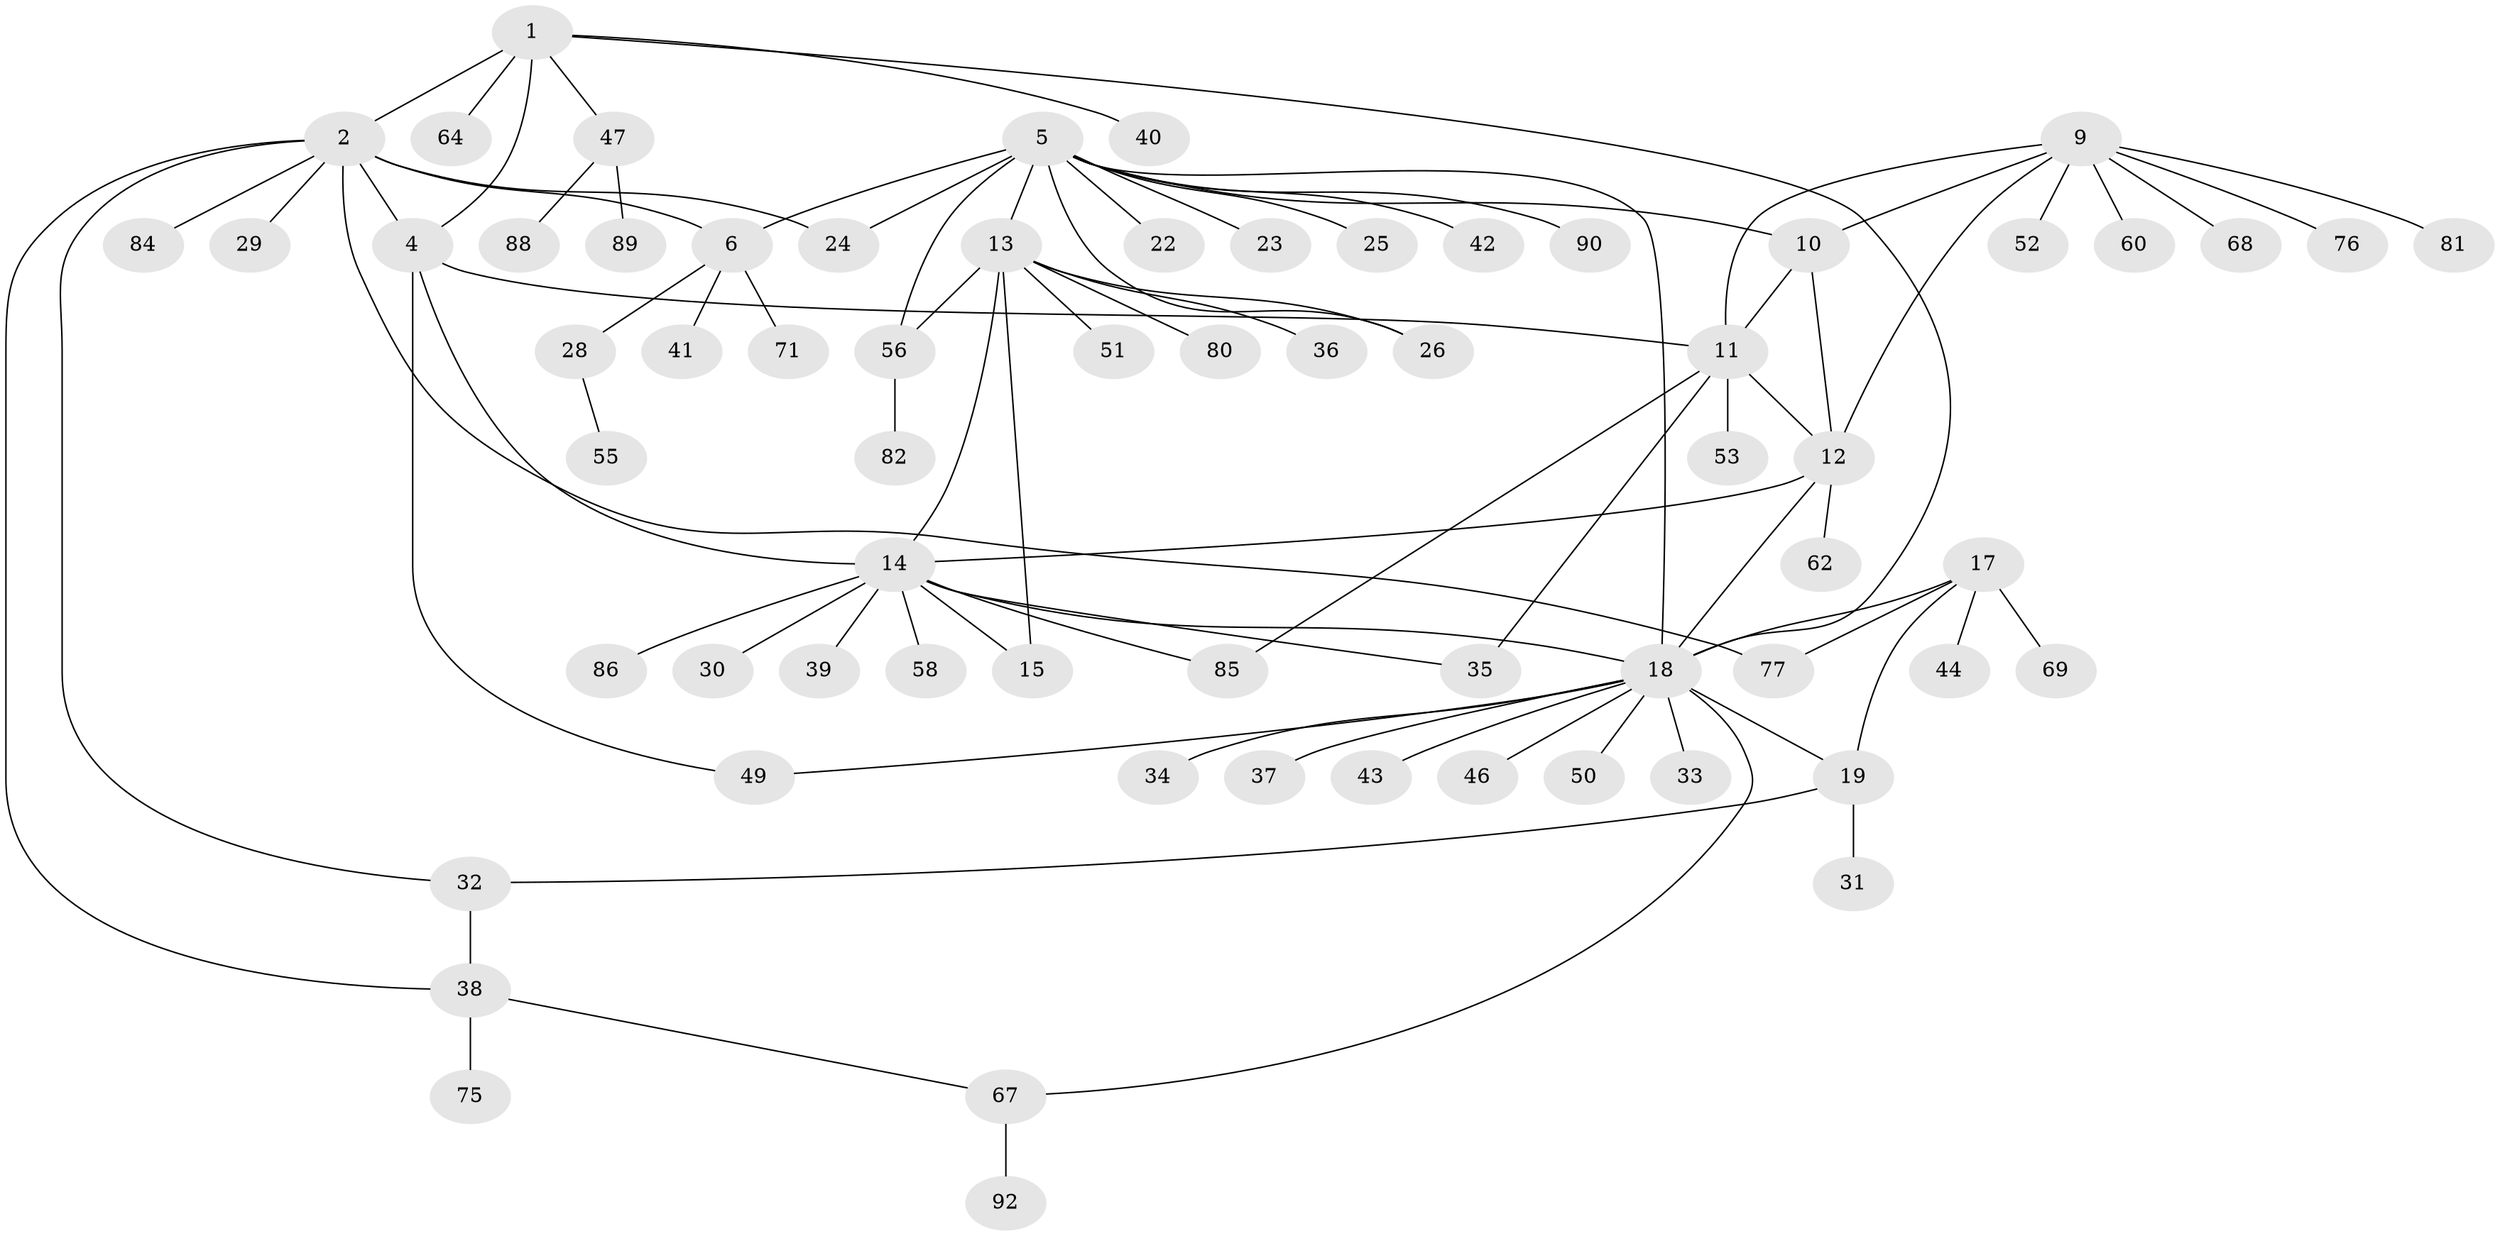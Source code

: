 // original degree distribution, {7: 0.05434782608695652, 6: 0.043478260869565216, 11: 0.010869565217391304, 4: 0.021739130434782608, 9: 0.043478260869565216, 8: 0.010869565217391304, 10: 0.010869565217391304, 3: 0.09782608695652174, 5: 0.010869565217391304, 2: 0.17391304347826086, 1: 0.5217391304347826}
// Generated by graph-tools (version 1.1) at 2025/11/02/27/25 16:11:31]
// undirected, 67 vertices, 88 edges
graph export_dot {
graph [start="1"]
  node [color=gray90,style=filled];
  1 [super="+27"];
  2 [super="+3"];
  4 [super="+79"];
  5 [super="+8"];
  6 [super="+7"];
  9 [super="+61"];
  10;
  11 [super="+83"];
  12 [super="+73"];
  13 [super="+21"];
  14 [super="+16"];
  15;
  17 [super="+59"];
  18 [super="+20"];
  19 [super="+48"];
  22;
  23;
  24 [super="+91"];
  25;
  26 [super="+57"];
  28 [super="+65"];
  29;
  30;
  31;
  32;
  33 [super="+45"];
  34;
  35 [super="+87"];
  36;
  37;
  38 [super="+66"];
  39;
  40;
  41;
  42;
  43;
  44;
  46;
  47 [super="+54"];
  49;
  50 [super="+72"];
  51;
  52;
  53;
  55;
  56 [super="+70"];
  58 [super="+63"];
  60;
  62;
  64;
  67 [super="+74"];
  68;
  69;
  71;
  75;
  76 [super="+78"];
  77;
  80;
  81;
  82;
  84;
  85;
  86;
  88;
  89;
  90;
  92;
  1 -- 2 [weight=2];
  1 -- 4;
  1 -- 18;
  1 -- 47;
  1 -- 64;
  1 -- 40;
  2 -- 4 [weight=2];
  2 -- 6;
  2 -- 32;
  2 -- 77;
  2 -- 84;
  2 -- 38;
  2 -- 29;
  2 -- 24;
  4 -- 11;
  4 -- 49;
  4 -- 14;
  5 -- 6 [weight=4];
  5 -- 13;
  5 -- 22;
  5 -- 24;
  5 -- 25;
  5 -- 26;
  5 -- 42;
  5 -- 90;
  5 -- 23;
  5 -- 10;
  5 -- 18;
  5 -- 56;
  6 -- 71;
  6 -- 41;
  6 -- 28;
  9 -- 10;
  9 -- 11;
  9 -- 12;
  9 -- 52;
  9 -- 60;
  9 -- 68;
  9 -- 76;
  9 -- 81;
  10 -- 11;
  10 -- 12;
  11 -- 12;
  11 -- 53;
  11 -- 85;
  11 -- 35;
  12 -- 14;
  12 -- 18;
  12 -- 62;
  13 -- 14 [weight=2];
  13 -- 15;
  13 -- 26;
  13 -- 36;
  13 -- 51;
  13 -- 80;
  13 -- 56;
  14 -- 15 [weight=2];
  14 -- 30;
  14 -- 35;
  14 -- 39;
  14 -- 58;
  14 -- 86;
  14 -- 85;
  14 -- 18;
  17 -- 18 [weight=2];
  17 -- 19;
  17 -- 44;
  17 -- 69;
  17 -- 77;
  18 -- 19 [weight=2];
  18 -- 33;
  18 -- 37;
  18 -- 50;
  18 -- 34;
  18 -- 43;
  18 -- 46;
  18 -- 49;
  18 -- 67;
  19 -- 31;
  19 -- 32;
  28 -- 55;
  32 -- 38;
  38 -- 75;
  38 -- 67;
  47 -- 89;
  47 -- 88;
  56 -- 82;
  67 -- 92;
}
